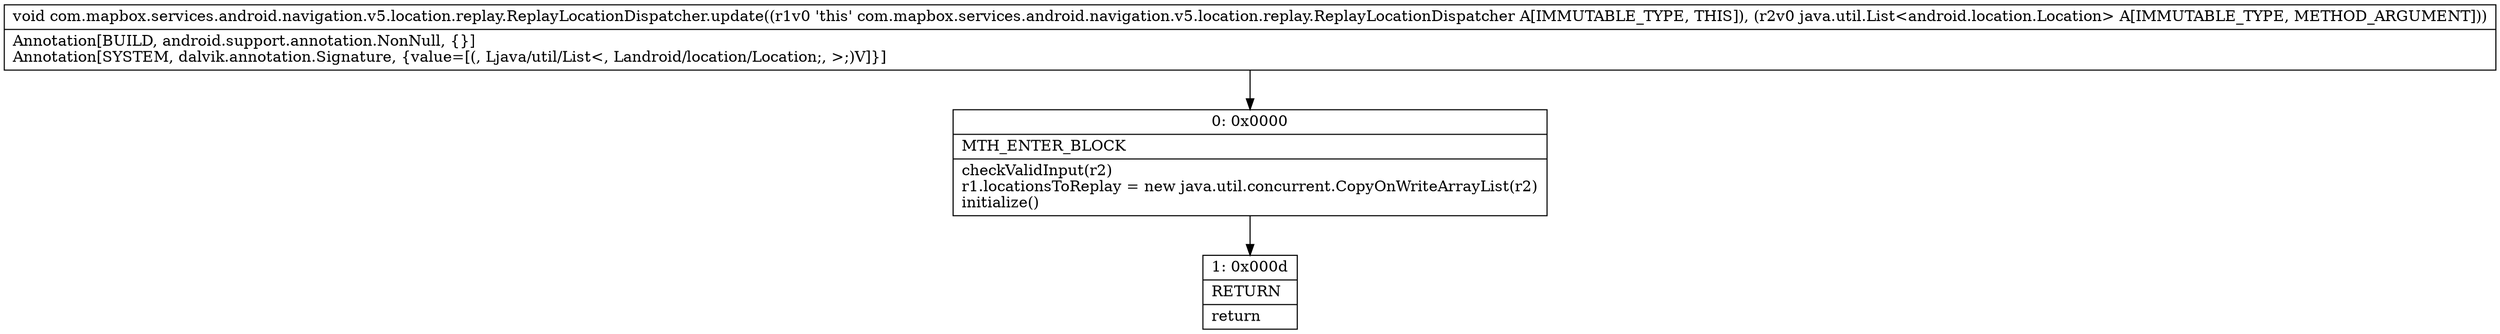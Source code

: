 digraph "CFG forcom.mapbox.services.android.navigation.v5.location.replay.ReplayLocationDispatcher.update(Ljava\/util\/List;)V" {
Node_0 [shape=record,label="{0\:\ 0x0000|MTH_ENTER_BLOCK\l|checkValidInput(r2)\lr1.locationsToReplay = new java.util.concurrent.CopyOnWriteArrayList(r2)\linitialize()\l}"];
Node_1 [shape=record,label="{1\:\ 0x000d|RETURN\l|return\l}"];
MethodNode[shape=record,label="{void com.mapbox.services.android.navigation.v5.location.replay.ReplayLocationDispatcher.update((r1v0 'this' com.mapbox.services.android.navigation.v5.location.replay.ReplayLocationDispatcher A[IMMUTABLE_TYPE, THIS]), (r2v0 java.util.List\<android.location.Location\> A[IMMUTABLE_TYPE, METHOD_ARGUMENT]))  | Annotation[BUILD, android.support.annotation.NonNull, \{\}]\lAnnotation[SYSTEM, dalvik.annotation.Signature, \{value=[(, Ljava\/util\/List\<, Landroid\/location\/Location;, \>;)V]\}]\l}"];
MethodNode -> Node_0;
Node_0 -> Node_1;
}

